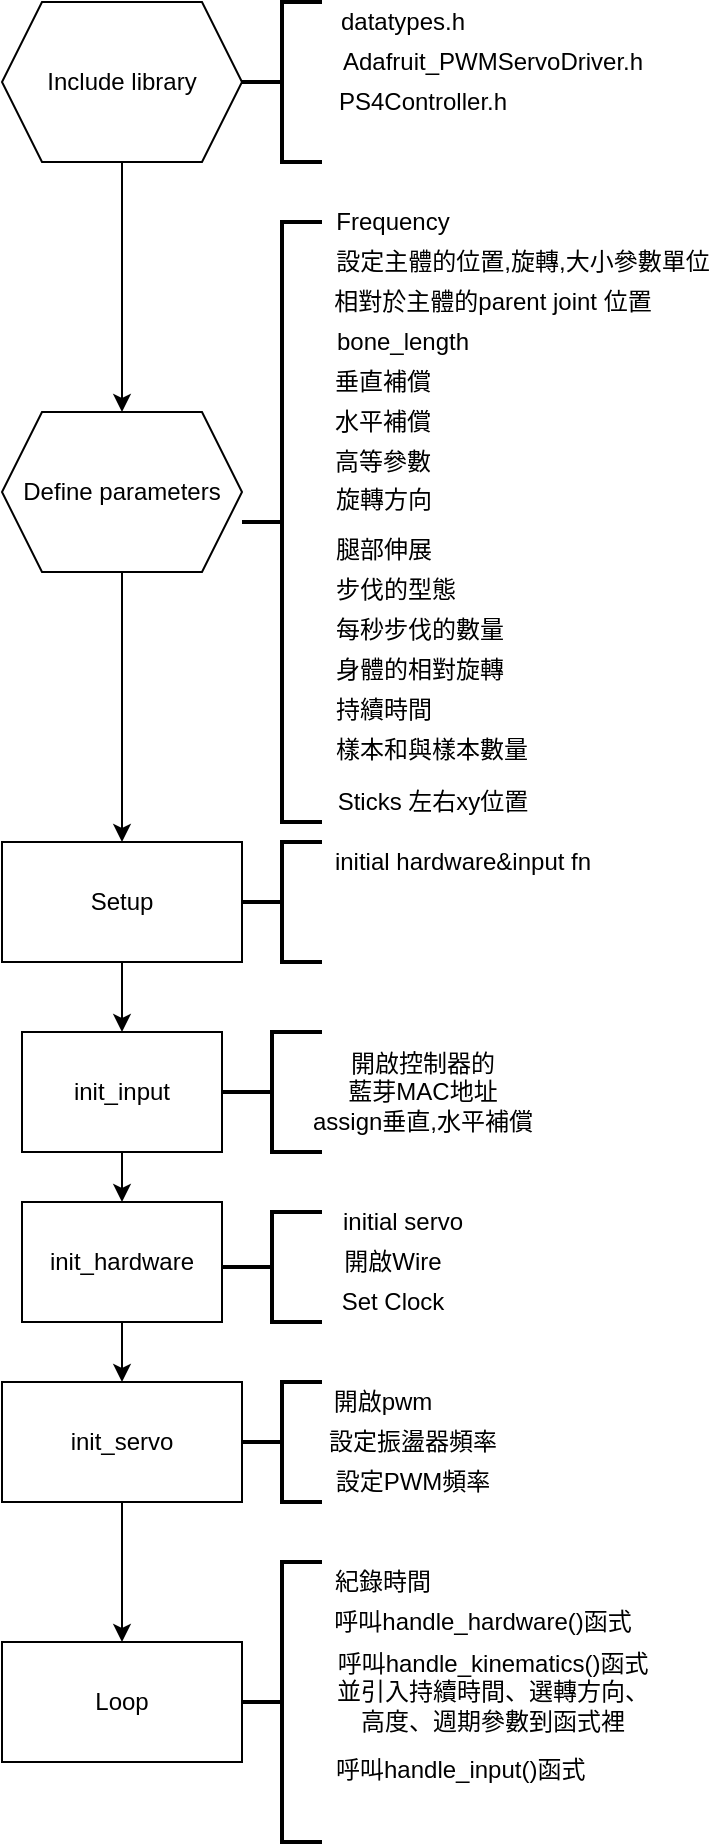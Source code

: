 <mxfile version="16.6.8" type="github">
  <diagram id="Qv2h1EbR9MERww-3qoIi" name="Page-1">
    <mxGraphModel dx="220" dy="362" grid="1" gridSize="10" guides="1" tooltips="1" connect="1" arrows="1" fold="1" page="1" pageScale="1" pageWidth="827" pageHeight="1169" math="0" shadow="0">
      <root>
        <mxCell id="0" />
        <mxCell id="1" parent="0" />
        <mxCell id="ZmHr8MECv6ovKMUGbqsX-1" value="Include library" style="shape=hexagon;perimeter=hexagonPerimeter2;whiteSpace=wrap;html=1;fixedSize=1;" parent="1" vertex="1">
          <mxGeometry x="100" y="10" width="120" height="80" as="geometry" />
        </mxCell>
        <mxCell id="ZmHr8MECv6ovKMUGbqsX-3" value="" style="strokeWidth=2;html=1;shape=mxgraph.flowchart.annotation_2;align=left;labelPosition=right;pointerEvents=1;" parent="1" vertex="1">
          <mxGeometry x="220" y="10" width="40" height="80" as="geometry" />
        </mxCell>
        <mxCell id="ZmHr8MECv6ovKMUGbqsX-4" value="datatypes.h" style="text;html=1;align=center;verticalAlign=middle;resizable=0;points=[];autosize=1;strokeColor=none;fillColor=none;" parent="1" vertex="1">
          <mxGeometry x="260" y="10" width="80" height="20" as="geometry" />
        </mxCell>
        <mxCell id="ZmHr8MECv6ovKMUGbqsX-5" value="Adafruit_PWMServoDriver.h" style="text;html=1;align=center;verticalAlign=middle;resizable=0;points=[];autosize=1;strokeColor=none;fillColor=none;" parent="1" vertex="1">
          <mxGeometry x="260" y="30" width="170" height="20" as="geometry" />
        </mxCell>
        <mxCell id="ZmHr8MECv6ovKMUGbqsX-6" value="PS4Controller.h" style="text;html=1;align=center;verticalAlign=middle;resizable=0;points=[];autosize=1;strokeColor=none;fillColor=none;" parent="1" vertex="1">
          <mxGeometry x="260" y="50" width="100" height="20" as="geometry" />
        </mxCell>
        <mxCell id="ZmHr8MECv6ovKMUGbqsX-7" value="" style="endArrow=classic;html=1;rounded=0;exitX=0.5;exitY=1;exitDx=0;exitDy=0;" parent="1" source="ZmHr8MECv6ovKMUGbqsX-1" target="ZmHr8MECv6ovKMUGbqsX-8" edge="1">
          <mxGeometry width="50" height="50" relative="1" as="geometry">
            <mxPoint x="170" y="80" as="sourcePoint" />
            <mxPoint x="160" y="120" as="targetPoint" />
          </mxGeometry>
        </mxCell>
        <mxCell id="ZmHr8MECv6ovKMUGbqsX-8" value="Define parameters" style="shape=hexagon;perimeter=hexagonPerimeter2;whiteSpace=wrap;html=1;fixedSize=1;" parent="1" vertex="1">
          <mxGeometry x="100" y="215" width="120" height="80" as="geometry" />
        </mxCell>
        <mxCell id="ZfQKTGb5kcTvKhnk0vQk-1" value="" style="strokeWidth=2;html=1;shape=mxgraph.flowchart.annotation_2;align=left;labelPosition=right;pointerEvents=1;" vertex="1" parent="1">
          <mxGeometry x="220" y="120" width="40" height="300" as="geometry" />
        </mxCell>
        <mxCell id="ZfQKTGb5kcTvKhnk0vQk-2" value="Frequency" style="text;html=1;align=center;verticalAlign=middle;resizable=0;points=[];autosize=1;strokeColor=none;fillColor=none;" vertex="1" parent="1">
          <mxGeometry x="260" y="110" width="70" height="20" as="geometry" />
        </mxCell>
        <mxCell id="ZfQKTGb5kcTvKhnk0vQk-3" value="設定主體的位置,旋轉,大小參數單位" style="text;html=1;align=center;verticalAlign=middle;resizable=0;points=[];autosize=1;strokeColor=none;fillColor=none;" vertex="1" parent="1">
          <mxGeometry x="260" y="130" width="200" height="20" as="geometry" />
        </mxCell>
        <mxCell id="ZfQKTGb5kcTvKhnk0vQk-4" value="相對於主體的parent joint 位置" style="text;html=1;align=center;verticalAlign=middle;resizable=0;points=[];autosize=1;strokeColor=none;fillColor=none;" vertex="1" parent="1">
          <mxGeometry x="260" y="150" width="170" height="20" as="geometry" />
        </mxCell>
        <mxCell id="ZfQKTGb5kcTvKhnk0vQk-5" value="bone_length" style="text;html=1;align=center;verticalAlign=middle;resizable=0;points=[];autosize=1;strokeColor=none;fillColor=none;" vertex="1" parent="1">
          <mxGeometry x="260" y="170" width="80" height="20" as="geometry" />
        </mxCell>
        <mxCell id="ZfQKTGb5kcTvKhnk0vQk-6" value="垂直補償" style="text;html=1;align=center;verticalAlign=middle;resizable=0;points=[];autosize=1;strokeColor=none;fillColor=none;" vertex="1" parent="1">
          <mxGeometry x="260" y="190" width="60" height="20" as="geometry" />
        </mxCell>
        <mxCell id="ZfQKTGb5kcTvKhnk0vQk-7" value="水平補償" style="text;html=1;align=center;verticalAlign=middle;resizable=0;points=[];autosize=1;strokeColor=none;fillColor=none;" vertex="1" parent="1">
          <mxGeometry x="260" y="210" width="60" height="20" as="geometry" />
        </mxCell>
        <mxCell id="ZfQKTGb5kcTvKhnk0vQk-8" value="高等參數" style="text;html=1;align=center;verticalAlign=middle;resizable=0;points=[];autosize=1;strokeColor=none;fillColor=none;" vertex="1" parent="1">
          <mxGeometry x="260" y="230" width="60" height="20" as="geometry" />
        </mxCell>
        <mxCell id="ZfQKTGb5kcTvKhnk0vQk-9" value="旋轉方向" style="text;whiteSpace=wrap;html=1;" vertex="1" parent="1">
          <mxGeometry x="265" y="245" width="70" height="30" as="geometry" />
        </mxCell>
        <mxCell id="ZfQKTGb5kcTvKhnk0vQk-10" value="腿部伸展" style="text;whiteSpace=wrap;html=1;" vertex="1" parent="1">
          <mxGeometry x="265" y="270" width="70" height="30" as="geometry" />
        </mxCell>
        <mxCell id="ZfQKTGb5kcTvKhnk0vQk-11" value="步伐的型態" style="text;whiteSpace=wrap;html=1;" vertex="1" parent="1">
          <mxGeometry x="265" y="290" width="90" height="30" as="geometry" />
        </mxCell>
        <mxCell id="ZfQKTGb5kcTvKhnk0vQk-12" value="每秒步伐的數量" style="text;whiteSpace=wrap;html=1;" vertex="1" parent="1">
          <mxGeometry x="265" y="310" width="110" height="30" as="geometry" />
        </mxCell>
        <mxCell id="ZfQKTGb5kcTvKhnk0vQk-13" value="身體的相對旋轉" style="text;whiteSpace=wrap;html=1;" vertex="1" parent="1">
          <mxGeometry x="265" y="330" width="110" height="30" as="geometry" />
        </mxCell>
        <mxCell id="ZfQKTGb5kcTvKhnk0vQk-14" value="持續時間" style="text;whiteSpace=wrap;html=1;" vertex="1" parent="1">
          <mxGeometry x="265" y="350" width="70" height="30" as="geometry" />
        </mxCell>
        <mxCell id="ZfQKTGb5kcTvKhnk0vQk-15" value="樣本和與樣本數量" style="text;whiteSpace=wrap;html=1;" vertex="1" parent="1">
          <mxGeometry x="265" y="370" width="120" height="30" as="geometry" />
        </mxCell>
        <mxCell id="ZfQKTGb5kcTvKhnk0vQk-16" value="" style="endArrow=classic;html=1;rounded=0;exitX=0.5;exitY=1;exitDx=0;exitDy=0;" edge="1" parent="1" source="ZmHr8MECv6ovKMUGbqsX-8" target="ZfQKTGb5kcTvKhnk0vQk-17">
          <mxGeometry width="50" height="50" relative="1" as="geometry">
            <mxPoint x="160" y="440" as="sourcePoint" />
            <mxPoint x="160" y="400" as="targetPoint" />
          </mxGeometry>
        </mxCell>
        <mxCell id="ZfQKTGb5kcTvKhnk0vQk-17" value="Setup" style="rounded=0;whiteSpace=wrap;html=1;" vertex="1" parent="1">
          <mxGeometry x="100" y="430" width="120" height="60" as="geometry" />
        </mxCell>
        <mxCell id="ZfQKTGb5kcTvKhnk0vQk-18" value="" style="strokeWidth=2;html=1;shape=mxgraph.flowchart.annotation_2;align=left;labelPosition=right;pointerEvents=1;" vertex="1" parent="1">
          <mxGeometry x="220" y="430" width="40" height="60" as="geometry" />
        </mxCell>
        <mxCell id="ZfQKTGb5kcTvKhnk0vQk-19" value="initial hardware&amp;amp;input fn" style="text;html=1;align=center;verticalAlign=middle;resizable=0;points=[];autosize=1;strokeColor=none;fillColor=none;" vertex="1" parent="1">
          <mxGeometry x="260" y="430" width="140" height="20" as="geometry" />
        </mxCell>
        <mxCell id="ZfQKTGb5kcTvKhnk0vQk-20" value="" style="endArrow=classic;html=1;rounded=0;exitX=0.5;exitY=1;exitDx=0;exitDy=0;" edge="1" parent="1" source="ZfQKTGb5kcTvKhnk0vQk-17" target="ZfQKTGb5kcTvKhnk0vQk-21">
          <mxGeometry width="50" height="50" relative="1" as="geometry">
            <mxPoint x="180" y="440" as="sourcePoint" />
            <mxPoint x="160" y="520" as="targetPoint" />
          </mxGeometry>
        </mxCell>
        <mxCell id="ZfQKTGb5kcTvKhnk0vQk-21" value="init_input" style="rounded=0;whiteSpace=wrap;html=1;" vertex="1" parent="1">
          <mxGeometry x="110" y="525" width="100" height="60" as="geometry" />
        </mxCell>
        <mxCell id="ZfQKTGb5kcTvKhnk0vQk-22" value="" style="endArrow=classic;html=1;rounded=0;exitX=0.5;exitY=1;exitDx=0;exitDy=0;" edge="1" parent="1" source="ZfQKTGb5kcTvKhnk0vQk-21" target="ZfQKTGb5kcTvKhnk0vQk-23">
          <mxGeometry width="50" height="50" relative="1" as="geometry">
            <mxPoint x="150" y="550" as="sourcePoint" />
            <mxPoint x="160" y="610" as="targetPoint" />
          </mxGeometry>
        </mxCell>
        <mxCell id="ZfQKTGb5kcTvKhnk0vQk-23" value="init_hardware" style="rounded=0;whiteSpace=wrap;html=1;" vertex="1" parent="1">
          <mxGeometry x="110" y="610" width="100" height="60" as="geometry" />
        </mxCell>
        <mxCell id="ZfQKTGb5kcTvKhnk0vQk-24" value="" style="strokeWidth=2;html=1;shape=mxgraph.flowchart.annotation_2;align=left;labelPosition=right;pointerEvents=1;" vertex="1" parent="1">
          <mxGeometry x="210" y="615" width="50" height="55" as="geometry" />
        </mxCell>
        <mxCell id="ZfQKTGb5kcTvKhnk0vQk-25" value="initial servo" style="text;html=1;align=center;verticalAlign=middle;resizable=0;points=[];autosize=1;strokeColor=none;fillColor=none;" vertex="1" parent="1">
          <mxGeometry x="260" y="610" width="80" height="20" as="geometry" />
        </mxCell>
        <mxCell id="ZfQKTGb5kcTvKhnk0vQk-26" value="開啟Wire" style="text;html=1;align=center;verticalAlign=middle;resizable=0;points=[];autosize=1;strokeColor=none;fillColor=none;" vertex="1" parent="1">
          <mxGeometry x="265" y="630" width="60" height="20" as="geometry" />
        </mxCell>
        <mxCell id="ZfQKTGb5kcTvKhnk0vQk-27" value="Set Clock" style="text;html=1;align=center;verticalAlign=middle;resizable=0;points=[];autosize=1;strokeColor=none;fillColor=none;" vertex="1" parent="1">
          <mxGeometry x="260" y="650" width="70" height="20" as="geometry" />
        </mxCell>
        <mxCell id="ZfQKTGb5kcTvKhnk0vQk-28" value="" style="endArrow=classic;html=1;rounded=0;exitX=0.5;exitY=1;exitDx=0;exitDy=0;" edge="1" parent="1" source="ZfQKTGb5kcTvKhnk0vQk-23" target="ZfQKTGb5kcTvKhnk0vQk-29">
          <mxGeometry width="50" height="50" relative="1" as="geometry">
            <mxPoint x="170" y="670" as="sourcePoint" />
            <mxPoint x="160" y="700" as="targetPoint" />
          </mxGeometry>
        </mxCell>
        <mxCell id="ZfQKTGb5kcTvKhnk0vQk-29" value="init_servo" style="rounded=0;whiteSpace=wrap;html=1;" vertex="1" parent="1">
          <mxGeometry x="100" y="700" width="120" height="60" as="geometry" />
        </mxCell>
        <mxCell id="ZfQKTGb5kcTvKhnk0vQk-30" value="" style="strokeWidth=2;html=1;shape=mxgraph.flowchart.annotation_2;align=left;labelPosition=right;pointerEvents=1;" vertex="1" parent="1">
          <mxGeometry x="220" y="700" width="40" height="60" as="geometry" />
        </mxCell>
        <mxCell id="ZfQKTGb5kcTvKhnk0vQk-31" value="開啟pwm" style="text;html=1;align=center;verticalAlign=middle;resizable=0;points=[];autosize=1;strokeColor=none;fillColor=none;" vertex="1" parent="1">
          <mxGeometry x="260" y="700" width="60" height="20" as="geometry" />
        </mxCell>
        <mxCell id="ZfQKTGb5kcTvKhnk0vQk-32" value="設定振盪器頻率" style="text;html=1;align=center;verticalAlign=middle;resizable=0;points=[];autosize=1;strokeColor=none;fillColor=none;" vertex="1" parent="1">
          <mxGeometry x="255" y="720" width="100" height="20" as="geometry" />
        </mxCell>
        <mxCell id="ZfQKTGb5kcTvKhnk0vQk-33" value="設定PWM頻率" style="text;html=1;align=center;verticalAlign=middle;resizable=0;points=[];autosize=1;strokeColor=none;fillColor=none;" vertex="1" parent="1">
          <mxGeometry x="260" y="740" width="90" height="20" as="geometry" />
        </mxCell>
        <mxCell id="ZfQKTGb5kcTvKhnk0vQk-34" value="Sticks 左右xy位置" style="text;html=1;align=center;verticalAlign=middle;resizable=0;points=[];autosize=1;strokeColor=none;fillColor=none;" vertex="1" parent="1">
          <mxGeometry x="260" y="400" width="110" height="20" as="geometry" />
        </mxCell>
        <mxCell id="ZfQKTGb5kcTvKhnk0vQk-35" value="" style="strokeWidth=2;html=1;shape=mxgraph.flowchart.annotation_2;align=left;labelPosition=right;pointerEvents=1;" vertex="1" parent="1">
          <mxGeometry x="210" y="525" width="50" height="60" as="geometry" />
        </mxCell>
        <mxCell id="ZfQKTGb5kcTvKhnk0vQk-36" value="&lt;span&gt;開啟控制器的&lt;br&gt;藍芽MAC地址&lt;/span&gt;&lt;br&gt;&lt;span&gt;assign垂直,水平補償&lt;/span&gt;" style="text;html=1;align=center;verticalAlign=middle;resizable=0;points=[];autosize=1;strokeColor=none;fillColor=none;" vertex="1" parent="1">
          <mxGeometry x="245" y="530" width="130" height="50" as="geometry" />
        </mxCell>
        <mxCell id="ZfQKTGb5kcTvKhnk0vQk-37" value="" style="endArrow=classic;html=1;rounded=0;exitX=0.5;exitY=1;exitDx=0;exitDy=0;" edge="1" parent="1" source="ZfQKTGb5kcTvKhnk0vQk-29" target="ZfQKTGb5kcTvKhnk0vQk-38">
          <mxGeometry width="50" height="50" relative="1" as="geometry">
            <mxPoint x="140" y="790" as="sourcePoint" />
            <mxPoint x="160" y="790" as="targetPoint" />
          </mxGeometry>
        </mxCell>
        <mxCell id="ZfQKTGb5kcTvKhnk0vQk-38" value="Loop" style="rounded=0;whiteSpace=wrap;html=1;" vertex="1" parent="1">
          <mxGeometry x="100" y="830" width="120" height="60" as="geometry" />
        </mxCell>
        <mxCell id="ZfQKTGb5kcTvKhnk0vQk-39" value="" style="strokeWidth=2;html=1;shape=mxgraph.flowchart.annotation_2;align=left;labelPosition=right;pointerEvents=1;" vertex="1" parent="1">
          <mxGeometry x="220" y="790" width="40" height="140" as="geometry" />
        </mxCell>
        <mxCell id="ZfQKTGb5kcTvKhnk0vQk-40" value="紀錄時間" style="text;html=1;align=center;verticalAlign=middle;resizable=0;points=[];autosize=1;strokeColor=none;fillColor=none;" vertex="1" parent="1">
          <mxGeometry x="260" y="790" width="60" height="20" as="geometry" />
        </mxCell>
        <mxCell id="ZfQKTGb5kcTvKhnk0vQk-41" value="呼叫handle_hardware()函式" style="text;html=1;align=center;verticalAlign=middle;resizable=0;points=[];autosize=1;strokeColor=none;fillColor=none;" vertex="1" parent="1">
          <mxGeometry x="260" y="810" width="160" height="20" as="geometry" />
        </mxCell>
        <mxCell id="ZfQKTGb5kcTvKhnk0vQk-42" value="呼叫handle_kinematics()函式&lt;br&gt;並引入持續時間、選轉方向、&lt;br&gt;高度、週期參數到函式裡" style="text;html=1;align=center;verticalAlign=middle;resizable=0;points=[];autosize=1;strokeColor=none;fillColor=none;" vertex="1" parent="1">
          <mxGeometry x="260" y="830" width="170" height="50" as="geometry" />
        </mxCell>
        <mxCell id="ZfQKTGb5kcTvKhnk0vQk-43" value="呼叫handle_input()函式" style="text;whiteSpace=wrap;html=1;" vertex="1" parent="1">
          <mxGeometry x="265" y="880" width="150" height="30" as="geometry" />
        </mxCell>
      </root>
    </mxGraphModel>
  </diagram>
</mxfile>
